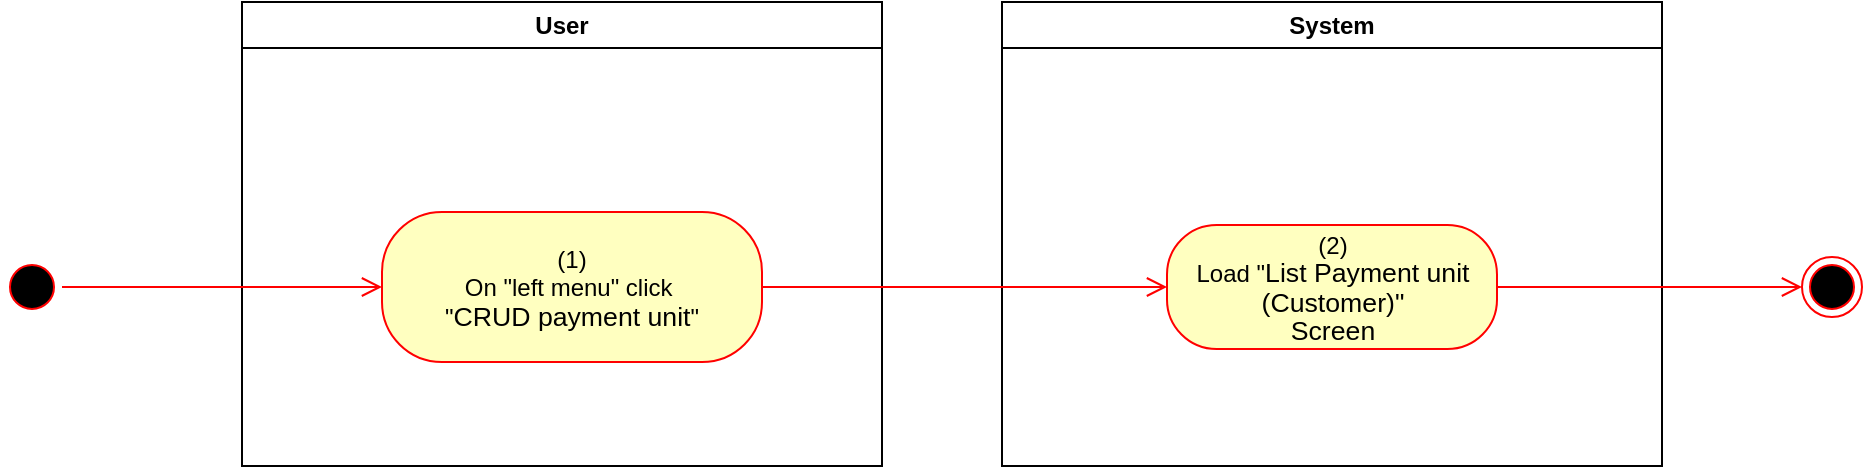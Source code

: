 <mxfile version="15.4.0" type="device"><diagram id="BmWeriYPpW2Na2y1tGW9" name="Page-1"><mxGraphModel dx="1086" dy="806" grid="1" gridSize="10" guides="1" tooltips="1" connect="1" arrows="1" fold="1" page="1" pageScale="1" pageWidth="850" pageHeight="1100" math="0" shadow="0"><root><mxCell id="0"/><mxCell id="1" parent="0"/><mxCell id="k5c7x5Nd3weanIAosE2Y-1" value="User" style="swimlane;whiteSpace=wrap" parent="1" vertex="1"><mxGeometry x="140" y="128" width="320" height="232" as="geometry"><mxRectangle x="120" y="128" width="60" height="23" as="alternateBounds"/></mxGeometry></mxCell><mxCell id="k5c7x5Nd3weanIAosE2Y-2" value="&lt;span&gt;(1)&lt;/span&gt;&lt;br style=&quot;padding: 0px ; margin: 0px&quot;&gt;&lt;span&gt;On &quot;left menu&quot; click&amp;nbsp;&lt;/span&gt;&lt;br style=&quot;padding: 0px ; margin: 0px&quot;&gt;&lt;span&gt;&quot;&lt;/span&gt;&lt;span lang=&quot;EN-GB&quot; style=&quot;font-size: 10.0pt ; line-height: 107% ; font-family: &amp;#34;arial&amp;#34; , sans-serif&quot;&gt;CRUD payment unit&lt;/span&gt;&lt;span&gt;&quot;&lt;/span&gt;" style="rounded=1;whiteSpace=wrap;html=1;arcSize=40;fontColor=#000000;fillColor=#ffffc0;strokeColor=#ff0000;" parent="k5c7x5Nd3weanIAosE2Y-1" vertex="1"><mxGeometry x="70" y="105" width="190" height="75" as="geometry"/></mxCell><mxCell id="k5c7x5Nd3weanIAosE2Y-3" value="System" style="swimlane;whiteSpace=wrap;startSize=23;" parent="1" vertex="1"><mxGeometry x="520" y="128" width="330" height="232" as="geometry"/></mxCell><mxCell id="k5c7x5Nd3weanIAosE2Y-4" value="(2)&lt;br&gt;Load &quot;&lt;span lang=&quot;EN-GB&quot; style=&quot;font-size: 10pt ; line-height: 107% ; font-family: &amp;#34;arial&amp;#34; , sans-serif&quot;&gt;&lt;span lang=&quot;EN-GB&quot; style=&quot;font-size: 10.0pt ; line-height: 107% ; font-family: &amp;#34;arial&amp;#34; , sans-serif&quot;&gt;List Payment unit&lt;br/&gt;(Customer)&lt;/span&gt;&quot;&lt;br&gt;Screen&lt;br&gt;&lt;/span&gt;" style="rounded=1;whiteSpace=wrap;html=1;arcSize=40;fontColor=#000000;fillColor=#ffffc0;strokeColor=#ff0000;" parent="k5c7x5Nd3weanIAosE2Y-3" vertex="1"><mxGeometry x="82.5" y="111.5" width="165" height="62" as="geometry"/></mxCell><mxCell id="k5c7x5Nd3weanIAosE2Y-5" value="" style="ellipse;html=1;shape=startState;fillColor=#000000;strokeColor=#ff0000;" parent="1" vertex="1"><mxGeometry x="20" y="255.5" width="30" height="30" as="geometry"/></mxCell><mxCell id="k5c7x5Nd3weanIAosE2Y-6" value="" style="edgeStyle=orthogonalEdgeStyle;html=1;verticalAlign=bottom;endArrow=open;endSize=8;strokeColor=#ff0000;rounded=0;entryX=0;entryY=0.5;entryDx=0;entryDy=0;" parent="1" source="k5c7x5Nd3weanIAosE2Y-5" target="k5c7x5Nd3weanIAosE2Y-2" edge="1"><mxGeometry relative="1" as="geometry"><mxPoint x="200" y="253" as="targetPoint"/></mxGeometry></mxCell><mxCell id="k5c7x5Nd3weanIAosE2Y-7" value="" style="edgeStyle=orthogonalEdgeStyle;html=1;verticalAlign=bottom;endArrow=open;endSize=8;strokeColor=#ff0000;rounded=0;entryX=0;entryY=0.5;entryDx=0;entryDy=0;" parent="1" source="k5c7x5Nd3weanIAosE2Y-2" target="k5c7x5Nd3weanIAosE2Y-4" edge="1"><mxGeometry relative="1" as="geometry"><mxPoint x="600" y="271" as="targetPoint"/></mxGeometry></mxCell><mxCell id="k5c7x5Nd3weanIAosE2Y-8" value="" style="ellipse;html=1;shape=endState;fillColor=#000000;strokeColor=#ff0000;" parent="1" vertex="1"><mxGeometry x="920" y="255.5" width="30" height="30" as="geometry"/></mxCell><mxCell id="k5c7x5Nd3weanIAosE2Y-9" value="" style="edgeStyle=orthogonalEdgeStyle;html=1;verticalAlign=bottom;endArrow=open;endSize=8;strokeColor=#ff0000;rounded=0;exitX=1;exitY=0.5;exitDx=0;exitDy=0;entryX=0;entryY=0.5;entryDx=0;entryDy=0;" parent="1" source="k5c7x5Nd3weanIAosE2Y-4" target="k5c7x5Nd3weanIAosE2Y-8" edge="1"><mxGeometry relative="1" as="geometry"><mxPoint x="820" y="760" as="targetPoint"/><mxPoint x="850" y="785" as="sourcePoint"/></mxGeometry></mxCell></root></mxGraphModel></diagram></mxfile>